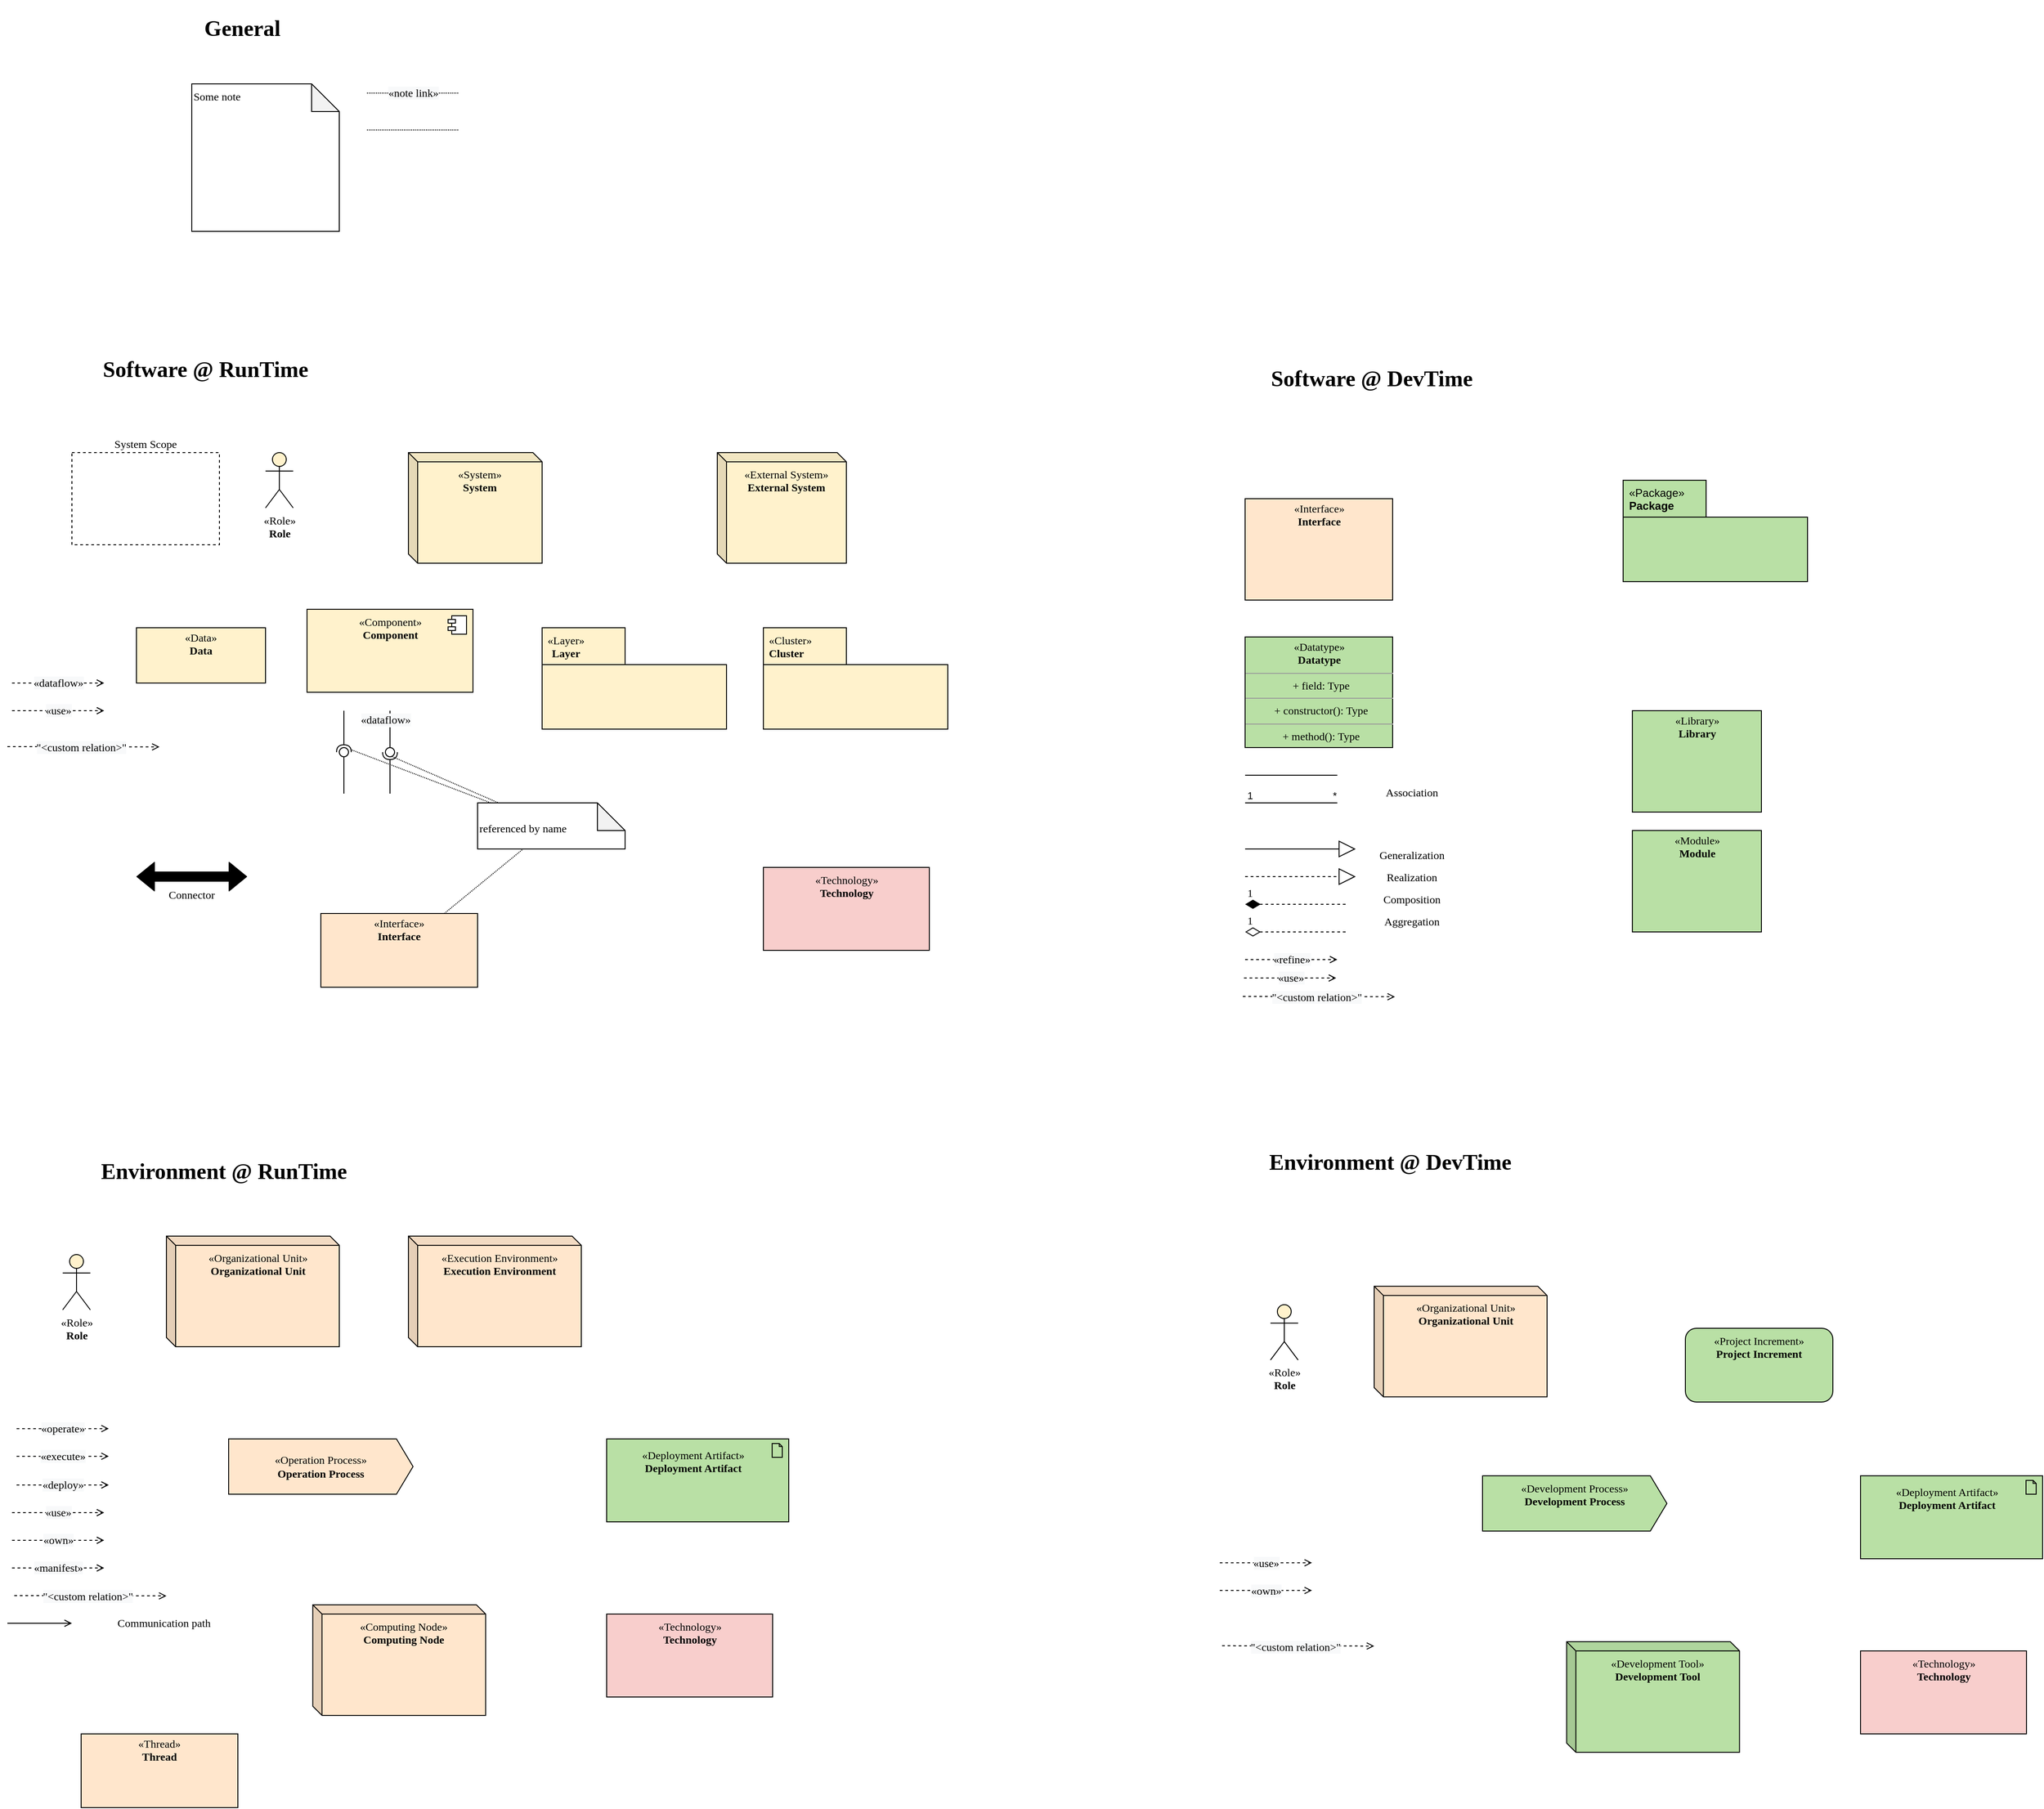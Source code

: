 <mxfile version="13.7.9" type="device"><diagram id="IsiVWeBr1vw5rRuhGQhk" name="Page-1"><mxGraphModel dx="1391" dy="1344" grid="1" gridSize="10" guides="1" tooltips="1" connect="1" arrows="1" fold="1" page="0" pageScale="1" pageWidth="1169" pageHeight="827" math="0" shadow="0"><root><mxCell id="0"/><mxCell id="1" parent="0"/><mxCell id="Uv0TPuTt8m77ocj-x7j1-2" value="&lt;font&gt;&lt;span class=&quot;char&quot;&gt;&lt;span class=&quot;vchar&quot; id=&quot;char-node&quot;&gt;«System&lt;/span&gt;&lt;/span&gt;&lt;span class=&quot;char&quot;&gt;&lt;span class=&quot;vchar&quot; id=&quot;char-node&quot;&gt;»&lt;br&gt;&lt;div&gt;&lt;b&gt;System&lt;/b&gt;&lt;/div&gt;&lt;/span&gt;&lt;/span&gt;&lt;/font&gt;" style="shape=cube;whiteSpace=wrap;html=1;boundedLbl=1;backgroundOutline=1;darkOpacity=0.05;darkOpacity2=0.1;size=10;align=center;verticalAlign=top;fillColor=#fff2cc;fontFamily=Verdana;" parent="1" vertex="1"><mxGeometry x="465" y="150" width="145" height="120" as="geometry"/></mxCell><mxCell id="Uv0TPuTt8m77ocj-x7j1-3" value="&lt;font&gt;&lt;span class=&quot;char&quot;&gt;&lt;span class=&quot;vchar&quot; id=&quot;char-node&quot;&gt;«External System&lt;/span&gt;&lt;/span&gt;&lt;span class=&quot;char&quot;&gt;&lt;span class=&quot;vchar&quot; id=&quot;char-node&quot;&gt;»&lt;br&gt;&lt;div&gt;&lt;b&gt;External System&lt;/b&gt;&lt;/div&gt;&lt;/span&gt;&lt;/span&gt;&lt;/font&gt;" style="shape=cube;whiteSpace=wrap;html=1;boundedLbl=1;backgroundOutline=1;darkOpacity=0.05;darkOpacity2=0.1;size=10;align=center;verticalAlign=top;fillColor=#fff2cc;fontFamily=Verdana;" parent="1" vertex="1"><mxGeometry x="800" y="150" width="140" height="120" as="geometry"/></mxCell><mxCell id="Uv0TPuTt8m77ocj-x7j1-5" value="&lt;span class=&quot;char&quot; style=&quot;&quot;&gt;&lt;span class=&quot;vchar&quot; id=&quot;char-node&quot;&gt;«Role&lt;/span&gt;&lt;/span&gt;&lt;span class=&quot;char&quot; style=&quot;&quot;&gt;&lt;span class=&quot;vchar&quot; id=&quot;char-node&quot;&gt;»&lt;br&gt;&lt;div&gt;&lt;b&gt;Role&lt;/b&gt;&lt;/div&gt;&lt;/span&gt;&lt;/span&gt;" style="shape=umlActor;verticalLabelPosition=bottom;verticalAlign=top;html=1;outlineConnect=0;fillColor=#fff2cc;fontFamily=Verdana;" parent="1" vertex="1"><mxGeometry x="310" y="150" width="30" height="60" as="geometry"/></mxCell><mxCell id="Uv0TPuTt8m77ocj-x7j1-8" value="&lt;p style=&quot;margin: 0px ; margin-top: 4px ; text-align: center&quot;&gt;&lt;font&gt;&lt;span class=&quot;char&quot;&gt;&lt;span class=&quot;vchar&quot; id=&quot;char-node&quot;&gt;«Data&lt;/span&gt;&lt;/span&gt;&lt;span class=&quot;char&quot;&gt;&lt;span class=&quot;vchar&quot; id=&quot;char-node&quot;&gt;»&lt;br&gt;&lt;/span&gt;&lt;/span&gt;&lt;/font&gt;&lt;/p&gt;&lt;div style=&quot;text-align: center&quot;&gt;&lt;b&gt;&lt;font&gt;Data&lt;/font&gt;&lt;/b&gt;&lt;/div&gt;&lt;p style=&quot;margin: 0px 0px 0px 4px&quot;&gt;&lt;br&gt;&lt;/p&gt;" style="verticalAlign=top;align=left;overflow=fill;fontSize=12;fontFamily=Verdana;html=1;fillColor=#fff2cc;" parent="1" vertex="1"><mxGeometry x="170" y="340" width="140" height="60" as="geometry"/></mxCell><mxCell id="Uv0TPuTt8m77ocj-x7j1-9" value="&lt;font&gt;«Component»&lt;br&gt;&lt;b&gt;Component&lt;/b&gt;&lt;/font&gt;" style="html=1;dropTarget=0;verticalAlign=top;fillColor=#fff2cc;fontFamily=Verdana;" parent="1" vertex="1"><mxGeometry x="355" y="320" width="180" height="90" as="geometry"/></mxCell><mxCell id="Uv0TPuTt8m77ocj-x7j1-10" value="" style="shape=component;jettyWidth=8;jettyHeight=4;fontFamily=Verdana;" parent="Uv0TPuTt8m77ocj-x7j1-9" vertex="1"><mxGeometry x="1" width="20" height="20" relative="1" as="geometry"><mxPoint x="-27" y="7" as="offset"/></mxGeometry></mxCell><mxCell id="Uv0TPuTt8m77ocj-x7j1-11" value="«Technology»&lt;br&gt;&lt;b&gt;Technology&lt;/b&gt;" style="html=1;fillColor=#f8cecc;verticalAlign=top;fontFamily=Verdana;" parent="1" vertex="1"><mxGeometry x="850" y="600" width="180" height="90" as="geometry"/></mxCell><mxCell id="Uv0TPuTt8m77ocj-x7j1-12" value="&lt;span class=&quot;char&quot; style=&quot;font-weight: 400; text-align: center;&quot;&gt;&lt;span class=&quot;vchar&quot; id=&quot;char-node&quot;&gt;«Layer&lt;/span&gt;&lt;/span&gt;&lt;span class=&quot;char&quot; style=&quot;font-weight: 400; text-align: center;&quot;&gt;&lt;span class=&quot;vchar&quot; id=&quot;char-node&quot;&gt;»&lt;br&gt;&lt;div&gt;&lt;b&gt;Layer&lt;/b&gt;&lt;/div&gt;&lt;/span&gt;&lt;/span&gt;" style="shape=folder;fontStyle=1;spacingTop=0;tabWidth=90;tabHeight=40;tabPosition=left;html=1;align=left;verticalAlign=top;labelPosition=center;verticalLabelPosition=middle;fontSize=12;fillColor=#fff2cc;fontFamily=Verdana;spacingLeft=4;" parent="1" vertex="1"><mxGeometry x="610" y="340" width="200" height="110" as="geometry"/></mxCell><mxCell id="Uv0TPuTt8m77ocj-x7j1-13" value="&lt;span class=&quot;char&quot; style=&quot;font-weight: 400;&quot;&gt;&lt;span class=&quot;vchar&quot; id=&quot;char-node&quot;&gt;«Cluster&lt;/span&gt;&lt;/span&gt;&lt;span class=&quot;char&quot; style=&quot;font-weight: 400;&quot;&gt;&lt;span class=&quot;vchar&quot; id=&quot;char-node&quot;&gt;»&lt;br&gt;&lt;div&gt;&lt;b&gt;Cluster&lt;/b&gt;&lt;/div&gt;&lt;/span&gt;&lt;/span&gt;" style="shape=folder;fontStyle=1;spacingTop=0;tabWidth=90;tabHeight=40;tabPosition=left;html=1;align=left;verticalAlign=top;labelPosition=center;verticalLabelPosition=middle;fontSize=12;fillColor=#fff2cc;fontFamily=Verdana;spacingLeft=4;" parent="1" vertex="1"><mxGeometry x="850" y="340" width="200" height="110" as="geometry"/></mxCell><mxCell id="Uv0TPuTt8m77ocj-x7j1-17" value="" style="group;fontFamily=Verdana;" parent="1" vertex="1" connectable="0"><mxGeometry x="170" y="610" width="120" height="30" as="geometry"/></mxCell><mxCell id="Uv0TPuTt8m77ocj-x7j1-14" value="" style="shape=flexArrow;endArrow=classic;startArrow=classic;html=1;fontSize=12;fillColor=#000000;fontFamily=Verdana;" parent="Uv0TPuTt8m77ocj-x7j1-17" edge="1"><mxGeometry width="50" height="50" relative="1" as="geometry"><mxPoint as="sourcePoint"/><mxPoint x="120" as="targetPoint"/></mxGeometry></mxCell><mxCell id="Uv0TPuTt8m77ocj-x7j1-15" value="Connector" style="text;html=1;strokeColor=none;fillColor=none;align=center;verticalAlign=middle;whiteSpace=wrap;rounded=0;fontSize=12;fontFamily=Verdana;" parent="Uv0TPuTt8m77ocj-x7j1-17" vertex="1"><mxGeometry x="40" y="10" width="40" height="20" as="geometry"/></mxCell><mxCell id="Uv0TPuTt8m77ocj-x7j1-20" value="" style="endArrow=open;html=1;fillColor=#000000;fontFamily=Verdana;fontSize=12;endFill=0;dashed=1;" parent="1" edge="1"><mxGeometry relative="1" as="geometry"><mxPoint x="35" y="430" as="sourcePoint"/><mxPoint x="135" y="430" as="targetPoint"/></mxGeometry></mxCell><mxCell id="Uv0TPuTt8m77ocj-x7j1-21" value="&lt;span style=&quot;font-size: 12px; background-color: rgb(248, 249, 250);&quot;&gt;«use»&lt;/span&gt;" style="edgeLabel;resizable=0;html=1;align=center;verticalAlign=middle;fontFamily=Verdana;" parent="Uv0TPuTt8m77ocj-x7j1-20" connectable="0" vertex="1"><mxGeometry relative="1" as="geometry"/></mxCell><mxCell id="Uv0TPuTt8m77ocj-x7j1-22" value="" style="endArrow=open;html=1;fillColor=#000000;fontFamily=Verdana;fontSize=12;endFill=0;dashed=1;" parent="1" edge="1"><mxGeometry relative="1" as="geometry"><mxPoint x="35" y="400" as="sourcePoint"/><mxPoint x="135" y="400" as="targetPoint"/></mxGeometry></mxCell><mxCell id="Uv0TPuTt8m77ocj-x7j1-23" value="&lt;span style=&quot;font-size: 12px; background-color: rgb(248, 249, 250);&quot;&gt;«dataflow»&lt;/span&gt;" style="edgeLabel;resizable=0;html=1;align=center;verticalAlign=middle;fontFamily=Verdana;" parent="Uv0TPuTt8m77ocj-x7j1-22" connectable="0" vertex="1"><mxGeometry relative="1" as="geometry"/></mxCell><mxCell id="Uv0TPuTt8m77ocj-x7j1-25" value="&lt;h1&gt;Software @ RunTime&lt;/h1&gt;" style="text;html=1;strokeColor=none;fillColor=none;align=center;verticalAlign=middle;whiteSpace=wrap;rounded=0;fontFamily=Verdana;fontSize=12;" parent="1" vertex="1"><mxGeometry x="80" y="50" width="330" height="20" as="geometry"/></mxCell><mxCell id="Uv0TPuTt8m77ocj-x7j1-27" value="&lt;h1&gt;General&lt;/h1&gt;" style="text;html=1;strokeColor=none;fillColor=none;align=center;verticalAlign=middle;whiteSpace=wrap;rounded=0;fontFamily=Verdana;fontSize=12;" parent="1" vertex="1"><mxGeometry x="120" y="-320" width="330" height="20" as="geometry"/></mxCell><mxCell id="Uv0TPuTt8m77ocj-x7j1-28" value="Some note" style="shape=note;whiteSpace=wrap;html=1;backgroundOutline=1;darkOpacity=0.05;fontFamily=Verdana;fontSize=12;align=left;verticalAlign=top;" parent="1" vertex="1"><mxGeometry x="230" y="-250" width="160" height="160" as="geometry"/></mxCell><mxCell id="Uv0TPuTt8m77ocj-x7j1-29" value="" style="endArrow=none;html=1;fillColor=#000000;fontFamily=Verdana;fontSize=12;endFill=0;dashed=1;dashPattern=1 1;" parent="1" edge="1"><mxGeometry relative="1" as="geometry"><mxPoint x="420.0" y="-240.0" as="sourcePoint"/><mxPoint x="520.0" y="-240.0" as="targetPoint"/></mxGeometry></mxCell><mxCell id="Uv0TPuTt8m77ocj-x7j1-30" value="&lt;span style=&quot;font-size: 12px; background-color: rgb(248, 249, 250);&quot;&gt;«note link»&lt;/span&gt;" style="edgeLabel;resizable=0;html=1;align=center;verticalAlign=middle;fontFamily=Verdana;" parent="Uv0TPuTt8m77ocj-x7j1-29" connectable="0" vertex="1"><mxGeometry relative="1" as="geometry"/></mxCell><mxCell id="Uv0TPuTt8m77ocj-x7j1-32" value="&lt;p style=&quot;margin: 0px ; margin-top: 4px ; text-align: center&quot;&gt;&lt;font&gt;&lt;span class=&quot;char&quot;&gt;&lt;span class=&quot;vchar&quot; id=&quot;char-node&quot;&gt;«Interface&lt;/span&gt;&lt;/span&gt;&lt;span class=&quot;char&quot;&gt;&lt;span class=&quot;vchar&quot; id=&quot;char-node&quot;&gt;»&lt;br&gt;&lt;/span&gt;&lt;/span&gt;&lt;/font&gt;&lt;/p&gt;&lt;div style=&quot;text-align: center&quot;&gt;&lt;b&gt;&lt;font&gt;Interface&lt;/font&gt;&lt;/b&gt;&lt;/div&gt;&lt;p style=&quot;margin: 0px 0px 0px 4px&quot;&gt;&lt;br&gt;&lt;/p&gt;" style="verticalAlign=top;align=left;overflow=fill;fontSize=12;fontFamily=Verdana;html=1;fillColor=#ffe6cc;" parent="1" vertex="1"><mxGeometry x="370" y="650" width="170" height="80" as="geometry"/></mxCell><mxCell id="Uv0TPuTt8m77ocj-x7j1-39" value="" style="group;fontFamily=Verdana;" parent="1" vertex="1" connectable="0"><mxGeometry x="440" y="430" width="10" height="90" as="geometry"/></mxCell><mxCell id="Uv0TPuTt8m77ocj-x7j1-36" value="" style="rounded=0;orthogonalLoop=1;jettySize=auto;html=1;endArrow=none;endFill=0;fillColor=#000000;fontFamily=Verdana;fontSize=12;" parent="Uv0TPuTt8m77ocj-x7j1-39" target="Uv0TPuTt8m77ocj-x7j1-38" edge="1"><mxGeometry relative="1" as="geometry"><mxPoint x="5" as="sourcePoint"/></mxGeometry></mxCell><mxCell id="Uv0TPuTt8m77ocj-x7j1-37" value="" style="rounded=0;orthogonalLoop=1;jettySize=auto;html=1;endArrow=halfCircle;endFill=0;entryX=0.5;entryY=0.5;entryDx=0;entryDy=0;endSize=6;strokeWidth=1;fillColor=#000000;fontFamily=Verdana;fontSize=12;" parent="Uv0TPuTt8m77ocj-x7j1-39" target="Uv0TPuTt8m77ocj-x7j1-38" edge="1"><mxGeometry relative="1" as="geometry"><mxPoint x="5" y="90" as="sourcePoint"/></mxGeometry></mxCell><mxCell id="Uv0TPuTt8m77ocj-x7j1-38" value="" style="ellipse;whiteSpace=wrap;html=1;fontFamily=Verdana;fontSize=12;fontColor=#000000;align=center;strokeColor=#000000;fillColor=#ffffff;points=[];aspect=fixed;resizable=0;" parent="Uv0TPuTt8m77ocj-x7j1-39" vertex="1"><mxGeometry y="40" width="10" height="10" as="geometry"/></mxCell><mxCell id="Uv0TPuTt8m77ocj-x7j1-40" value="" style="group;fontFamily=Verdana;" parent="1" vertex="1" connectable="0"><mxGeometry x="390" y="430" width="10" height="90" as="geometry"/></mxCell><mxCell id="Uv0TPuTt8m77ocj-x7j1-33" value="" style="rounded=0;orthogonalLoop=1;jettySize=auto;html=1;endArrow=none;endFill=0;fillColor=#000000;fontFamily=Verdana;fontSize=12;" parent="Uv0TPuTt8m77ocj-x7j1-40" target="Uv0TPuTt8m77ocj-x7j1-35" edge="1"><mxGeometry relative="1" as="geometry"><mxPoint x="5" y="90" as="sourcePoint"/></mxGeometry></mxCell><mxCell id="Uv0TPuTt8m77ocj-x7j1-34" value="" style="rounded=0;orthogonalLoop=1;jettySize=auto;html=1;endArrow=halfCircle;endFill=0;entryX=0.5;entryY=0.5;entryDx=0;entryDy=0;endSize=6;strokeWidth=1;fillColor=#000000;fontFamily=Verdana;fontSize=12;" parent="Uv0TPuTt8m77ocj-x7j1-40" target="Uv0TPuTt8m77ocj-x7j1-35" edge="1"><mxGeometry relative="1" as="geometry"><mxPoint x="5" as="sourcePoint"/></mxGeometry></mxCell><mxCell id="Uv0TPuTt8m77ocj-x7j1-35" value="" style="ellipse;whiteSpace=wrap;html=1;fontFamily=Verdana;fontSize=12;fontColor=#000000;align=center;strokeColor=#000000;fillColor=#ffffff;points=[];aspect=fixed;resizable=0;" parent="Uv0TPuTt8m77ocj-x7j1-40" vertex="1"><mxGeometry y="40" width="10" height="10" as="geometry"/></mxCell><mxCell id="Uv0TPuTt8m77ocj-x7j1-43" value="&lt;h1&gt;Environment @ RunTime&lt;/h1&gt;" style="text;html=1;strokeColor=none;fillColor=none;align=center;verticalAlign=middle;whiteSpace=wrap;rounded=0;fontFamily=Verdana;fontSize=12;" parent="1" vertex="1"><mxGeometry x="80" y="920" width="370" height="20" as="geometry"/></mxCell><mxCell id="Uv0TPuTt8m77ocj-x7j1-44" value="&lt;font&gt;&lt;span class=&quot;char&quot;&gt;&lt;span class=&quot;vchar&quot; id=&quot;char-node&quot;&gt;«Organizational Unit&lt;/span&gt;&lt;/span&gt;&lt;span class=&quot;char&quot;&gt;&lt;span class=&quot;vchar&quot; id=&quot;char-node&quot;&gt;»&lt;br&gt;&lt;div&gt;&lt;b&gt;Organizational Unit&lt;/b&gt;&lt;/div&gt;&lt;/span&gt;&lt;/span&gt;&lt;/font&gt;" style="shape=cube;whiteSpace=wrap;html=1;boundedLbl=1;backgroundOutline=1;darkOpacity=0.05;darkOpacity2=0.1;size=10;align=center;verticalAlign=top;fillColor=#ffe6cc;fontFamily=Verdana;" parent="1" vertex="1"><mxGeometry x="202.5" y="1000" width="187.5" height="120" as="geometry"/></mxCell><mxCell id="Uv0TPuTt8m77ocj-x7j1-46" value="&lt;font&gt;&lt;span class=&quot;char&quot;&gt;&lt;span class=&quot;vchar&quot; id=&quot;char-node&quot;&gt;«Execution Environment&lt;/span&gt;&lt;/span&gt;&lt;span class=&quot;char&quot;&gt;&lt;span class=&quot;vchar&quot; id=&quot;char-node&quot;&gt;»&lt;br&gt;&lt;div&gt;&lt;b&gt;Execution Environment&lt;/b&gt;&lt;/div&gt;&lt;/span&gt;&lt;/span&gt;&lt;/font&gt;" style="shape=cube;whiteSpace=wrap;html=1;boundedLbl=1;backgroundOutline=1;darkOpacity=0.05;darkOpacity2=0.1;size=10;align=center;verticalAlign=top;fillColor=#ffe6cc;fontFamily=Verdana;" parent="1" vertex="1"><mxGeometry x="465" y="1000" width="187.5" height="120" as="geometry"/></mxCell><mxCell id="Uv0TPuTt8m77ocj-x7j1-47" value="&lt;br&gt;referenced by name" style="shape=note;whiteSpace=wrap;html=1;backgroundOutline=1;darkOpacity=0.05;fontFamily=Verdana;fontSize=12;align=left;verticalAlign=top;" parent="1" vertex="1"><mxGeometry x="540" y="530" width="160" height="50" as="geometry"/></mxCell><mxCell id="Uv0TPuTt8m77ocj-x7j1-48" value="" style="endArrow=none;html=1;fillColor=#000000;fontFamily=Verdana;fontSize=12;endFill=0;dashed=1;dashPattern=1 1;" parent="1" source="Uv0TPuTt8m77ocj-x7j1-32" target="Uv0TPuTt8m77ocj-x7j1-47" edge="1"><mxGeometry relative="1" as="geometry"><mxPoint x="465.0" y="570" as="sourcePoint"/><mxPoint x="570" y="620" as="targetPoint"/></mxGeometry></mxCell><mxCell id="Uv0TPuTt8m77ocj-x7j1-50" value="" style="endArrow=none;html=1;fillColor=#000000;fontFamily=Verdana;fontSize=12;endFill=0;dashed=1;dashPattern=1 1;exitX=1.365;exitY=0.265;exitDx=0;exitDy=0;exitPerimeter=0;" parent="1" source="Uv0TPuTt8m77ocj-x7j1-35" target="Uv0TPuTt8m77ocj-x7j1-47" edge="1"><mxGeometry relative="1" as="geometry"><mxPoint x="395" y="500" as="sourcePoint"/><mxPoint x="575.0" y="580" as="targetPoint"/></mxGeometry></mxCell><mxCell id="Uv0TPuTt8m77ocj-x7j1-51" value="" style="endArrow=none;html=1;fillColor=#000000;fontFamily=Verdana;fontSize=12;endFill=0;dashed=1;dashPattern=1 1;exitX=0.718;exitY=0.971;exitDx=0;exitDy=0;exitPerimeter=0;" parent="1" source="Uv0TPuTt8m77ocj-x7j1-38" target="Uv0TPuTt8m77ocj-x7j1-47" edge="1"><mxGeometry relative="1" as="geometry"><mxPoint x="485.0" y="590" as="sourcePoint"/><mxPoint x="585.0" y="590" as="targetPoint"/></mxGeometry></mxCell><mxCell id="Uv0TPuTt8m77ocj-x7j1-53" value="&lt;span class=&quot;char&quot;&gt;&lt;span class=&quot;vchar&quot; id=&quot;char-node&quot;&gt;«Operation Process&lt;/span&gt;&lt;/span&gt;&lt;span class=&quot;char&quot;&gt;&lt;span class=&quot;vchar&quot; id=&quot;char-node&quot;&gt;»&lt;br&gt;&lt;div&gt;&lt;b&gt;Operation Process&lt;/b&gt;&lt;/div&gt;&lt;/span&gt;&lt;/span&gt;" style="html=1;shape=mxgraph.sysml.sendSigAct;strokeWidth=1;whiteSpace=wrap;align=center;fontFamily=Verdana;fontSize=12;fillColor=#ffe6cc;" parent="1" vertex="1"><mxGeometry x="270" y="1220" width="200" height="60" as="geometry"/></mxCell><mxCell id="Uv0TPuTt8m77ocj-x7j1-61" value="&lt;p style=&quot;margin: 4px 0px 0px;&quot;&gt;&lt;font&gt;&lt;span class=&quot;char&quot;&gt;&lt;span class=&quot;vchar&quot; id=&quot;char-node&quot;&gt;«Deployment Artifact&lt;/span&gt;&lt;/span&gt;&lt;span class=&quot;char&quot;&gt;&lt;span class=&quot;vchar&quot; id=&quot;char-node&quot;&gt;»&lt;br&gt;&lt;/span&gt;&lt;/span&gt;&lt;/font&gt;&lt;/p&gt;&lt;div style=&quot;&quot;&gt;&lt;b&gt;&lt;font&gt;Deployment Artifact&lt;/font&gt;&lt;/b&gt;&lt;/div&gt;&lt;p style=&quot;margin: 0px 0px 0px 4px&quot;&gt;&lt;br&gt;&lt;/p&gt;" style="html=1;outlineConnect=0;whiteSpace=wrap;shape=mxgraph.archimate.application;appType=artifact;fontFamily=Verdana;fontSize=12;align=center;verticalAlign=top;spacingRight=10;fillColor=#B9E0A5;" parent="1" vertex="1"><mxGeometry x="680" y="1220" width="197.5" height="90" as="geometry"/></mxCell><mxCell id="Uv0TPuTt8m77ocj-x7j1-62" value="«Technology»&lt;br&gt;&lt;b&gt;Technology&lt;/b&gt;" style="html=1;fillColor=#f8cecc;verticalAlign=top;fontFamily=Verdana;" parent="1" vertex="1"><mxGeometry x="680" y="1410" width="180" height="90" as="geometry"/></mxCell><mxCell id="Uv0TPuTt8m77ocj-x7j1-63" value="&lt;font&gt;&lt;span class=&quot;char&quot;&gt;&lt;span class=&quot;vchar&quot; id=&quot;char-node&quot;&gt;«Computing Node&lt;/span&gt;&lt;/span&gt;&lt;span class=&quot;char&quot;&gt;&lt;span class=&quot;vchar&quot; id=&quot;char-node&quot;&gt;»&lt;br&gt;&lt;div&gt;&lt;b&gt;Computing Node&lt;/b&gt;&lt;/div&gt;&lt;/span&gt;&lt;/span&gt;&lt;/font&gt;" style="shape=cube;whiteSpace=wrap;html=1;boundedLbl=1;backgroundOutline=1;darkOpacity=0.05;darkOpacity2=0.1;size=10;align=center;verticalAlign=top;fillColor=#ffe6cc;fontFamily=Verdana;" parent="1" vertex="1"><mxGeometry x="361.25" y="1400" width="187.5" height="120" as="geometry"/></mxCell><mxCell id="Uv0TPuTt8m77ocj-x7j1-65" value="&lt;p style=&quot;margin: 0px ; margin-top: 4px ; text-align: center&quot;&gt;&lt;font&gt;&lt;span class=&quot;char&quot;&gt;&lt;span class=&quot;vchar&quot; id=&quot;char-node&quot;&gt;«Thread&lt;/span&gt;&lt;/span&gt;&lt;span class=&quot;char&quot;&gt;&lt;span class=&quot;vchar&quot; id=&quot;char-node&quot;&gt;»&lt;br&gt;&lt;/span&gt;&lt;/span&gt;&lt;/font&gt;&lt;/p&gt;&lt;div style=&quot;text-align: center&quot;&gt;&lt;b&gt;&lt;font&gt;Thread&lt;/font&gt;&lt;/b&gt;&lt;/div&gt;&lt;p style=&quot;margin: 0px 0px 0px 4px&quot;&gt;&lt;br&gt;&lt;/p&gt;" style="verticalAlign=top;align=left;overflow=fill;fontSize=12;fontFamily=Verdana;html=1;fillColor=#ffe6cc;" parent="1" vertex="1"><mxGeometry x="110" y="1540" width="170" height="80" as="geometry"/></mxCell><mxCell id="Uv0TPuTt8m77ocj-x7j1-66" value="&lt;span class=&quot;char&quot; style=&quot;&quot;&gt;&lt;span class=&quot;vchar&quot; id=&quot;char-node&quot;&gt;«Role&lt;/span&gt;&lt;/span&gt;&lt;span class=&quot;char&quot; style=&quot;&quot;&gt;&lt;span class=&quot;vchar&quot; id=&quot;char-node&quot;&gt;»&lt;br&gt;&lt;div&gt;&lt;b&gt;Role&lt;/b&gt;&lt;/div&gt;&lt;/span&gt;&lt;/span&gt;" style="shape=umlActor;verticalLabelPosition=bottom;verticalAlign=top;html=1;outlineConnect=0;fillColor=#fff2cc;fontFamily=Verdana;" parent="1" vertex="1"><mxGeometry x="90" y="1020" width="30" height="60" as="geometry"/></mxCell><mxCell id="Uv0TPuTt8m77ocj-x7j1-67" value="" style="endArrow=open;html=1;fillColor=#000000;fontFamily=Verdana;fontSize=12;endFill=0;dashed=1;" parent="1" edge="1"><mxGeometry relative="1" as="geometry"><mxPoint x="40.0" y="1238.82" as="sourcePoint"/><mxPoint x="140.0" y="1238.82" as="targetPoint"/></mxGeometry></mxCell><mxCell id="Uv0TPuTt8m77ocj-x7j1-68" value="&lt;span style=&quot;font-size: 12px; background-color: rgb(248, 249, 250);&quot;&gt;«execute»&lt;/span&gt;" style="edgeLabel;resizable=0;html=1;align=center;verticalAlign=middle;fontFamily=Verdana;" parent="Uv0TPuTt8m77ocj-x7j1-67" connectable="0" vertex="1"><mxGeometry relative="1" as="geometry"/></mxCell><mxCell id="Uv0TPuTt8m77ocj-x7j1-69" value="" style="endArrow=open;html=1;fillColor=#000000;fontFamily=Verdana;fontSize=12;endFill=0;dashed=1;" parent="1" edge="1"><mxGeometry relative="1" as="geometry"><mxPoint x="40.0" y="1208.82" as="sourcePoint"/><mxPoint x="140.0" y="1208.82" as="targetPoint"/></mxGeometry></mxCell><mxCell id="Uv0TPuTt8m77ocj-x7j1-70" value="&lt;span style=&quot;font-size: 12px; background-color: rgb(248, 249, 250);&quot;&gt;«operate»&lt;/span&gt;" style="edgeLabel;resizable=0;html=1;align=center;verticalAlign=middle;fontFamily=Verdana;" parent="Uv0TPuTt8m77ocj-x7j1-69" connectable="0" vertex="1"><mxGeometry relative="1" as="geometry"/></mxCell><mxCell id="Uv0TPuTt8m77ocj-x7j1-72" value="" style="endArrow=open;html=1;fillColor=#000000;fontFamily=Verdana;fontSize=12;endFill=0;dashed=1;" parent="1" edge="1"><mxGeometry relative="1" as="geometry"><mxPoint x="40.0" y="1270.0" as="sourcePoint"/><mxPoint x="140.0" y="1270.0" as="targetPoint"/></mxGeometry></mxCell><mxCell id="Uv0TPuTt8m77ocj-x7j1-73" value="&lt;span style=&quot;font-size: 12px; background-color: rgb(248, 249, 250);&quot;&gt;«deploy»&lt;/span&gt;" style="edgeLabel;resizable=0;html=1;align=center;verticalAlign=middle;fontFamily=Verdana;" parent="Uv0TPuTt8m77ocj-x7j1-72" connectable="0" vertex="1"><mxGeometry relative="1" as="geometry"/></mxCell><mxCell id="Uv0TPuTt8m77ocj-x7j1-74" value="" style="endArrow=open;html=1;fillColor=#000000;fontFamily=Verdana;fontSize=12;endFill=0;dashed=1;" parent="1" edge="1"><mxGeometry relative="1" as="geometry"><mxPoint x="35" y="1300" as="sourcePoint"/><mxPoint x="135" y="1300" as="targetPoint"/></mxGeometry></mxCell><mxCell id="Uv0TPuTt8m77ocj-x7j1-75" value="&lt;span style=&quot;font-size: 12px; background-color: rgb(248, 249, 250);&quot;&gt;«use»&lt;/span&gt;" style="edgeLabel;resizable=0;html=1;align=center;verticalAlign=middle;fontFamily=Verdana;" parent="Uv0TPuTt8m77ocj-x7j1-74" connectable="0" vertex="1"><mxGeometry relative="1" as="geometry"/></mxCell><mxCell id="Uv0TPuTt8m77ocj-x7j1-76" value="" style="endArrow=open;html=1;fillColor=#000000;fontFamily=Verdana;fontSize=12;endFill=0;dashed=1;" parent="1" edge="1"><mxGeometry relative="1" as="geometry"><mxPoint x="35" y="1330" as="sourcePoint"/><mxPoint x="135" y="1330" as="targetPoint"/></mxGeometry></mxCell><mxCell id="Uv0TPuTt8m77ocj-x7j1-77" value="&lt;span style=&quot;font-size: 12px; background-color: rgb(248, 249, 250);&quot;&gt;«own»&lt;/span&gt;" style="edgeLabel;resizable=0;html=1;align=center;verticalAlign=middle;fontFamily=Verdana;" parent="Uv0TPuTt8m77ocj-x7j1-76" connectable="0" vertex="1"><mxGeometry relative="1" as="geometry"/></mxCell><mxCell id="Uv0TPuTt8m77ocj-x7j1-78" value="" style="endArrow=open;html=1;fillColor=#000000;fontFamily=Verdana;fontSize=12;endFill=0;dashed=1;" parent="1" edge="1"><mxGeometry relative="1" as="geometry"><mxPoint x="35" y="1360" as="sourcePoint"/><mxPoint x="135" y="1360" as="targetPoint"/></mxGeometry></mxCell><mxCell id="Uv0TPuTt8m77ocj-x7j1-79" value="&lt;span style=&quot;font-size: 12px; background-color: rgb(248, 249, 250);&quot;&gt;«manifest»&lt;/span&gt;" style="edgeLabel;resizable=0;html=1;align=center;verticalAlign=middle;fontFamily=Verdana;" parent="Uv0TPuTt8m77ocj-x7j1-78" connectable="0" vertex="1"><mxGeometry relative="1" as="geometry"/></mxCell><mxCell id="Uv0TPuTt8m77ocj-x7j1-81" value="" style="endArrow=open;html=1;fillColor=#000000;fontFamily=Verdana;fontSize=12;endFill=0;dashed=1;" parent="1" edge="1"><mxGeometry relative="1" as="geometry"><mxPoint x="30" y="469" as="sourcePoint"/><mxPoint x="195" y="469.31" as="targetPoint"/></mxGeometry></mxCell><mxCell id="Uv0TPuTt8m77ocj-x7j1-82" value="&lt;span style=&quot;font-size: 12px; background-color: rgb(248, 249, 250);&quot;&gt;&quot;&amp;lt;custom relation&amp;gt;&quot;&lt;/span&gt;" style="edgeLabel;resizable=0;html=1;align=center;verticalAlign=middle;fontFamily=Verdana;" parent="Uv0TPuTt8m77ocj-x7j1-81" connectable="0" vertex="1"><mxGeometry relative="1" as="geometry"><mxPoint x="-2.76" y="0.84" as="offset"/></mxGeometry></mxCell><mxCell id="Uv0TPuTt8m77ocj-x7j1-83" value="" style="endArrow=open;html=1;fillColor=#000000;fontFamily=Verdana;fontSize=12;endFill=0;dashed=1;" parent="1" edge="1"><mxGeometry relative="1" as="geometry"><mxPoint x="37.5" y="1390" as="sourcePoint"/><mxPoint x="202.5" y="1390.31" as="targetPoint"/></mxGeometry></mxCell><mxCell id="Uv0TPuTt8m77ocj-x7j1-84" value="&lt;span style=&quot;font-size: 12px; background-color: rgb(248, 249, 250);&quot;&gt;&quot;&amp;lt;custom relation&amp;gt;&quot;&lt;/span&gt;" style="edgeLabel;resizable=0;html=1;align=center;verticalAlign=middle;fontFamily=Verdana;" parent="Uv0TPuTt8m77ocj-x7j1-83" connectable="0" vertex="1"><mxGeometry relative="1" as="geometry"><mxPoint x="-2.76" y="0.84" as="offset"/></mxGeometry></mxCell><mxCell id="Uv0TPuTt8m77ocj-x7j1-85" value="" style="endArrow=open;html=1;fillColor=#000000;fontFamily=Verdana;fontSize=12;endFill=0;" parent="1" edge="1"><mxGeometry width="50" height="50" relative="1" as="geometry"><mxPoint x="30" y="1420" as="sourcePoint"/><mxPoint x="100" y="1420" as="targetPoint"/></mxGeometry></mxCell><mxCell id="Uv0TPuTt8m77ocj-x7j1-86" value="Communication path" style="text;html=1;strokeColor=none;fillColor=none;align=center;verticalAlign=middle;whiteSpace=wrap;rounded=0;fontFamily=Verdana;fontSize=12;" parent="1" vertex="1"><mxGeometry x="120" y="1410" width="160" height="20" as="geometry"/></mxCell><mxCell id="Uv0TPuTt8m77ocj-x7j1-87" value="&lt;h1&gt;Software @ DevTime&lt;/h1&gt;" style="text;html=1;strokeColor=none;fillColor=none;align=center;verticalAlign=middle;whiteSpace=wrap;rounded=0;fontFamily=Verdana;fontSize=12;" parent="1" vertex="1"><mxGeometry x="1345" y="60" width="330" height="20" as="geometry"/></mxCell><mxCell id="Uv0TPuTt8m77ocj-x7j1-88" value="&lt;h1&gt;Environment @ DevTime&lt;/h1&gt;" style="text;html=1;strokeColor=none;fillColor=none;align=center;verticalAlign=middle;whiteSpace=wrap;rounded=0;fontFamily=Verdana;fontSize=12;" parent="1" vertex="1"><mxGeometry x="1345" y="910" width="370" height="20" as="geometry"/></mxCell><mxCell id="Uv0TPuTt8m77ocj-x7j1-91" value="&lt;p style=&quot;margin: 0px ; margin-top: 4px ; text-align: center&quot;&gt;&lt;font&gt;&lt;span class=&quot;char&quot;&gt;&lt;span class=&quot;vchar&quot; id=&quot;char-node&quot;&gt;«Datatype&lt;/span&gt;&lt;/span&gt;&lt;span class=&quot;char&quot;&gt;&lt;span class=&quot;vchar&quot; id=&quot;char-node&quot;&gt;»&lt;br&gt;&lt;/span&gt;&lt;/span&gt;&lt;/font&gt;&lt;/p&gt;&lt;div style=&quot;text-align: center&quot;&gt;&lt;b&gt;&lt;font&gt;Datatype&lt;/font&gt;&lt;/b&gt;&lt;/div&gt;&lt;hr size=&quot;1&quot;&gt;&lt;p style=&quot;margin: 0px 0px 0px 4px&quot;&gt;&lt;font&gt;+ field: Type&lt;/font&gt;&lt;/p&gt;&lt;hr size=&quot;1&quot;&gt;&lt;p style=&quot;margin: 0px ; margin-left: 4px&quot;&gt;&lt;font&gt;+ constructor(): Type&lt;/font&gt;&lt;/p&gt;&lt;hr size=&quot;1&quot;&gt;&lt;p style=&quot;margin: 0px ; margin-left: 4px&quot;&gt;&lt;font&gt;+ method(): Type&lt;/font&gt;&lt;/p&gt;" style="verticalAlign=top;align=center;overflow=fill;fontSize=12;fontFamily=Verdana;html=1;spacingRight=10;fillColor=#B9E0A5;" parent="1" vertex="1"><mxGeometry x="1372.5" y="350" width="160" height="120" as="geometry"/></mxCell><mxCell id="Uv0TPuTt8m77ocj-x7j1-92" value="&lt;p style=&quot;margin: 0px ; margin-top: 4px ; text-align: center&quot;&gt;&lt;font&gt;&lt;span class=&quot;char&quot;&gt;&lt;span class=&quot;vchar&quot; id=&quot;char-node&quot;&gt;«Module&lt;/span&gt;&lt;/span&gt;&lt;span class=&quot;char&quot;&gt;&lt;span class=&quot;vchar&quot; id=&quot;char-node&quot;&gt;»&lt;br&gt;&lt;/span&gt;&lt;/span&gt;&lt;/font&gt;&lt;/p&gt;&lt;div style=&quot;text-align: center&quot;&gt;&lt;b&gt;&lt;font&gt;Module&lt;/font&gt;&lt;/b&gt;&lt;/div&gt;&lt;p style=&quot;margin: 0px 0px 0px 4px&quot;&gt;&lt;br&gt;&lt;/p&gt;" style="verticalAlign=top;align=center;overflow=fill;fontSize=12;fontFamily=Verdana;html=1;spacingRight=0;fillColor=#B9E0A5;" parent="1" vertex="1"><mxGeometry x="1792.5" y="560" width="140" height="110" as="geometry"/></mxCell><object label="&lt;span class=&quot;char&quot; style=&quot;font-weight: 400;&quot;&gt;&lt;span class=&quot;vchar&quot; id=&quot;char-node&quot;&gt;«Package&lt;/span&gt;&lt;/span&gt;&lt;span class=&quot;char&quot; style=&quot;font-weight: 400;&quot;&gt;&lt;span class=&quot;vchar&quot; id=&quot;char-node&quot;&gt;»&lt;br&gt;&lt;div&gt;&lt;b&gt;Package&lt;/b&gt;&lt;/div&gt;&lt;/span&gt;&lt;/span&gt;" stereotype="interface" id="Uv0TPuTt8m77ocj-x7j1-93"><mxCell style="shape=folder;tabWidth=90;tabHeight=40;tabPosition=left;html=1;align=left;verticalAlign=top;labelPosition=center;verticalLabelPosition=middle;fontSize=12;fontFamily=Helvetica;spacingRight=10;spacingLeft=4;fillColor=#B9E0A5;" parent="1" vertex="1"><mxGeometry x="1782.5" y="180" width="200" height="110" as="geometry"/></mxCell></object><mxCell id="Uv0TPuTt8m77ocj-x7j1-94" value="&lt;p style=&quot;margin: 0px ; margin-top: 4px ; text-align: center&quot;&gt;&lt;font&gt;&lt;span class=&quot;char&quot;&gt;&lt;span class=&quot;vchar&quot; id=&quot;char-node&quot;&gt;«Library&lt;/span&gt;&lt;/span&gt;&lt;span class=&quot;char&quot;&gt;&lt;span class=&quot;vchar&quot; id=&quot;char-node&quot;&gt;»&lt;br&gt;&lt;/span&gt;&lt;/span&gt;&lt;/font&gt;&lt;/p&gt;&lt;div style=&quot;text-align: center&quot;&gt;&lt;b&gt;&lt;font&gt;Library&lt;/font&gt;&lt;/b&gt;&lt;/div&gt;&lt;p style=&quot;margin: 0px 0px 0px 4px&quot;&gt;&lt;br&gt;&lt;/p&gt;" style="verticalAlign=top;align=center;overflow=fill;fontSize=12;fontFamily=Verdana;html=1;spacingRight=0;fillColor=#B9E0A5;" parent="1" vertex="1"><mxGeometry x="1792.5" y="430" width="140" height="110" as="geometry"/></mxCell><mxCell id="Uv0TPuTt8m77ocj-x7j1-95" value="&lt;p style=&quot;margin: 0px ; margin-top: 4px ; text-align: center&quot;&gt;&lt;font&gt;&lt;span class=&quot;char&quot;&gt;&lt;span class=&quot;vchar&quot; id=&quot;char-node&quot;&gt;«Interface&lt;/span&gt;&lt;/span&gt;&lt;span class=&quot;char&quot;&gt;&lt;span class=&quot;vchar&quot; id=&quot;char-node&quot;&gt;»&lt;br&gt;&lt;/span&gt;&lt;/span&gt;&lt;/font&gt;&lt;/p&gt;&lt;div style=&quot;text-align: center&quot;&gt;&lt;b&gt;&lt;font&gt;Interface&lt;/font&gt;&lt;/b&gt;&lt;/div&gt;&lt;div style=&quot;text-align: center&quot;&gt;&lt;b&gt;&lt;font&gt;&lt;br&gt;&lt;/font&gt;&lt;/b&gt;&lt;/div&gt;&lt;p style=&quot;margin: 0px 0px 0px 4px&quot;&gt;&lt;br&gt;&lt;/p&gt;" style="verticalAlign=top;align=left;overflow=fill;fontSize=12;fontFamily=Verdana;html=1;fillColor=#ffe6cc;" parent="1" vertex="1"><mxGeometry x="1372.5" y="200" width="160" height="110" as="geometry"/></mxCell><mxCell id="Uv0TPuTt8m77ocj-x7j1-96" value="" style="endArrow=open;html=1;fillColor=#000000;fontFamily=Verdana;fontSize=12;endFill=0;dashed=1;" parent="1" edge="1"><mxGeometry relative="1" as="geometry"><mxPoint x="1372.5" y="700.0" as="sourcePoint"/><mxPoint x="1472.5" y="700.0" as="targetPoint"/></mxGeometry></mxCell><mxCell id="Uv0TPuTt8m77ocj-x7j1-97" value="&lt;span style=&quot;font-size: 12px ; background-color: rgb(248 , 249 , 250)&quot;&gt;«refine»&lt;/span&gt;" style="edgeLabel;resizable=0;html=1;align=center;verticalAlign=middle;fontFamily=Verdana;" parent="Uv0TPuTt8m77ocj-x7j1-96" connectable="0" vertex="1"><mxGeometry relative="1" as="geometry"/></mxCell><mxCell id="Uv0TPuTt8m77ocj-x7j1-100" value="" style="endArrow=open;html=1;fillColor=#000000;fontFamily=Verdana;fontSize=12;endFill=0;dashed=1;" parent="1" edge="1"><mxGeometry relative="1" as="geometry"><mxPoint x="1371.25" y="720" as="sourcePoint"/><mxPoint x="1471.25" y="720" as="targetPoint"/></mxGeometry></mxCell><mxCell id="Uv0TPuTt8m77ocj-x7j1-101" value="&lt;span style=&quot;font-size: 12px; background-color: rgb(248, 249, 250);&quot;&gt;«use»&lt;/span&gt;" style="edgeLabel;resizable=0;html=1;align=center;verticalAlign=middle;fontFamily=Verdana;" parent="Uv0TPuTt8m77ocj-x7j1-100" connectable="0" vertex="1"><mxGeometry relative="1" as="geometry"/></mxCell><mxCell id="Uv0TPuTt8m77ocj-x7j1-102" value="" style="endArrow=open;html=1;fillColor=#000000;fontFamily=Verdana;fontSize=12;endFill=0;dashed=1;" parent="1" edge="1"><mxGeometry relative="1" as="geometry"><mxPoint x="1370" y="740" as="sourcePoint"/><mxPoint x="1535" y="740.31" as="targetPoint"/></mxGeometry></mxCell><mxCell id="Uv0TPuTt8m77ocj-x7j1-103" value="&lt;span style=&quot;font-size: 12px; background-color: rgb(248, 249, 250);&quot;&gt;&quot;&amp;lt;custom relation&amp;gt;&quot;&lt;/span&gt;" style="edgeLabel;resizable=0;html=1;align=center;verticalAlign=middle;fontFamily=Verdana;" parent="Uv0TPuTt8m77ocj-x7j1-102" connectable="0" vertex="1"><mxGeometry relative="1" as="geometry"><mxPoint x="-2.76" y="0.84" as="offset"/></mxGeometry></mxCell><mxCell id="Uv0TPuTt8m77ocj-x7j1-104" value="" style="endArrow=none;html=1;fillColor=#000000;fontFamily=Verdana;fontSize=12;endFill=0;" parent="1" edge="1"><mxGeometry relative="1" as="geometry"><mxPoint x="1372.5" y="500" as="sourcePoint"/><mxPoint x="1472.5" y="500" as="targetPoint"/></mxGeometry></mxCell><mxCell id="Uv0TPuTt8m77ocj-x7j1-106" value="&lt;p style=&quot;line-height: 320%&quot;&gt;Association&lt;/p&gt;&lt;p style=&quot;line-height: 200%&quot;&gt;&lt;br&gt;Generalization&lt;br&gt;Realization&lt;br&gt;Composition&lt;br&gt;Aggregation&lt;br&gt;&lt;/p&gt;" style="text;html=1;align=center;verticalAlign=middle;resizable=0;points=[];autosize=1;fontSize=12;fontFamily=Verdana;" parent="1" vertex="1"><mxGeometry x="1502.5" y="485" width="100" height="200" as="geometry"/></mxCell><mxCell id="Uv0TPuTt8m77ocj-x7j1-107" value="" style="endArrow=none;html=1;edgeStyle=orthogonalEdgeStyle;fillColor=#000000;fontFamily=Verdana;fontSize=12;" parent="1" edge="1"><mxGeometry relative="1" as="geometry"><mxPoint x="1372.5" y="530" as="sourcePoint"/><mxPoint x="1472.5" y="530" as="targetPoint"/></mxGeometry></mxCell><mxCell id="Uv0TPuTt8m77ocj-x7j1-108" value="1" style="edgeLabel;resizable=0;html=1;align=left;verticalAlign=bottom;" parent="Uv0TPuTt8m77ocj-x7j1-107" connectable="0" vertex="1"><mxGeometry x="-1" relative="1" as="geometry"/></mxCell><mxCell id="Uv0TPuTt8m77ocj-x7j1-109" value="*" style="edgeLabel;resizable=0;html=1;align=right;verticalAlign=bottom;" parent="Uv0TPuTt8m77ocj-x7j1-107" connectable="0" vertex="1"><mxGeometry x="1" relative="1" as="geometry"/></mxCell><mxCell id="Uv0TPuTt8m77ocj-x7j1-111" value="" style="endArrow=block;endSize=16;endFill=0;html=1;fillColor=#000000;fontFamily=Verdana;fontSize=12;" parent="1" edge="1"><mxGeometry width="160" relative="1" as="geometry"><mxPoint x="1372.5" y="580" as="sourcePoint"/><mxPoint x="1492.5" y="580" as="targetPoint"/></mxGeometry></mxCell><mxCell id="Uv0TPuTt8m77ocj-x7j1-112" value="" style="endArrow=block;endSize=16;endFill=0;html=1;fillColor=#000000;fontFamily=Verdana;fontSize=12;dashed=1;" parent="1" edge="1"><mxGeometry width="160" relative="1" as="geometry"><mxPoint x="1372.5" y="610" as="sourcePoint"/><mxPoint x="1492.5" y="610" as="targetPoint"/></mxGeometry></mxCell><mxCell id="Uv0TPuTt8m77ocj-x7j1-113" value="1" style="endArrow=none;html=1;endSize=12;startArrow=diamondThin;startSize=14;startFill=1;edgeStyle=orthogonalEdgeStyle;align=left;verticalAlign=bottom;dashed=1;fillColor=#000000;fontFamily=Verdana;fontSize=12;endFill=0;" parent="1" edge="1"><mxGeometry x="-1" y="3" relative="1" as="geometry"><mxPoint x="1372.5" y="640" as="sourcePoint"/><mxPoint x="1482.5" y="640" as="targetPoint"/></mxGeometry></mxCell><mxCell id="Uv0TPuTt8m77ocj-x7j1-114" value="1" style="endArrow=none;html=1;endSize=12;startArrow=diamondThin;startSize=14;startFill=0;edgeStyle=orthogonalEdgeStyle;align=left;verticalAlign=bottom;dashed=1;fillColor=#000000;fontFamily=Verdana;fontSize=12;endFill=0;" parent="1" edge="1"><mxGeometry x="-1" y="3" relative="1" as="geometry"><mxPoint x="1372.5" y="670" as="sourcePoint"/><mxPoint x="1482.5" y="670" as="targetPoint"/></mxGeometry></mxCell><mxCell id="Uv0TPuTt8m77ocj-x7j1-115" value="&lt;font&gt;&lt;span class=&quot;char&quot;&gt;&lt;span class=&quot;vchar&quot; id=&quot;char-node&quot;&gt;«Organizational Unit&lt;/span&gt;&lt;/span&gt;&lt;span class=&quot;char&quot;&gt;&lt;span class=&quot;vchar&quot; id=&quot;char-node&quot;&gt;»&lt;br&gt;&lt;div&gt;&lt;b&gt;Organizational Unit&lt;/b&gt;&lt;/div&gt;&lt;/span&gt;&lt;/span&gt;&lt;/font&gt;" style="shape=cube;whiteSpace=wrap;html=1;boundedLbl=1;backgroundOutline=1;darkOpacity=0.05;darkOpacity2=0.1;size=10;align=center;verticalAlign=top;fillColor=#ffe6cc;fontFamily=Verdana;" parent="1" vertex="1"><mxGeometry x="1512.5" y="1054.41" width="187.5" height="120" as="geometry"/></mxCell><mxCell id="Uv0TPuTt8m77ocj-x7j1-116" value="&lt;span class=&quot;char&quot; style=&quot;&quot;&gt;&lt;span class=&quot;vchar&quot; id=&quot;char-node&quot;&gt;«Role&lt;/span&gt;&lt;/span&gt;&lt;span class=&quot;char&quot; style=&quot;&quot;&gt;&lt;span class=&quot;vchar&quot; id=&quot;char-node&quot;&gt;»&lt;br&gt;&lt;div&gt;&lt;b&gt;Role&lt;/b&gt;&lt;/div&gt;&lt;/span&gt;&lt;/span&gt;" style="shape=umlActor;verticalLabelPosition=bottom;verticalAlign=top;html=1;outlineConnect=0;fillColor=#fff2cc;fontFamily=Verdana;" parent="1" vertex="1"><mxGeometry x="1400" y="1074.41" width="30" height="60" as="geometry"/></mxCell><mxCell id="Uv0TPuTt8m77ocj-x7j1-117" value="" style="endArrow=open;html=1;fillColor=#000000;fontFamily=Verdana;fontSize=12;endFill=0;dashed=1;" parent="1" edge="1"><mxGeometry relative="1" as="geometry"><mxPoint x="1345" y="1384.41" as="sourcePoint"/><mxPoint x="1445" y="1384.41" as="targetPoint"/></mxGeometry></mxCell><mxCell id="Uv0TPuTt8m77ocj-x7j1-118" value="&lt;span style=&quot;font-size: 12px; background-color: rgb(248, 249, 250);&quot;&gt;«own»&lt;/span&gt;" style="edgeLabel;resizable=0;html=1;align=center;verticalAlign=middle;fontFamily=Verdana;" parent="Uv0TPuTt8m77ocj-x7j1-117" connectable="0" vertex="1"><mxGeometry relative="1" as="geometry"/></mxCell><mxCell id="Uv0TPuTt8m77ocj-x7j1-119" value="" style="endArrow=open;html=1;fillColor=#000000;fontFamily=Verdana;fontSize=12;endFill=0;dashed=1;" parent="1" edge="1"><mxGeometry relative="1" as="geometry"><mxPoint x="1345" y="1354.41" as="sourcePoint"/><mxPoint x="1445" y="1354.41" as="targetPoint"/></mxGeometry></mxCell><mxCell id="Uv0TPuTt8m77ocj-x7j1-120" value="&lt;span style=&quot;font-size: 12px; background-color: rgb(248, 249, 250);&quot;&gt;«use»&lt;/span&gt;" style="edgeLabel;resizable=0;html=1;align=center;verticalAlign=middle;fontFamily=Verdana;" parent="Uv0TPuTt8m77ocj-x7j1-119" connectable="0" vertex="1"><mxGeometry relative="1" as="geometry"/></mxCell><mxCell id="Uv0TPuTt8m77ocj-x7j1-121" value="" style="endArrow=open;html=1;fillColor=#000000;fontFamily=Verdana;fontSize=12;endFill=0;dashed=1;" parent="1" edge="1"><mxGeometry relative="1" as="geometry"><mxPoint x="1347.5" y="1444.41" as="sourcePoint"/><mxPoint x="1512.5" y="1444.72" as="targetPoint"/></mxGeometry></mxCell><mxCell id="Uv0TPuTt8m77ocj-x7j1-122" value="&lt;span style=&quot;font-size: 12px; background-color: rgb(248, 249, 250);&quot;&gt;&quot;&amp;lt;custom relation&amp;gt;&quot;&lt;/span&gt;" style="edgeLabel;resizable=0;html=1;align=center;verticalAlign=middle;fontFamily=Verdana;" parent="Uv0TPuTt8m77ocj-x7j1-121" connectable="0" vertex="1"><mxGeometry relative="1" as="geometry"><mxPoint x="-2.76" y="0.84" as="offset"/></mxGeometry></mxCell><mxCell id="Uv0TPuTt8m77ocj-x7j1-123" value="&lt;span class=&quot;char&quot;&gt;&lt;span class=&quot;vchar&quot; id=&quot;char-node&quot;&gt;«Development Process&lt;/span&gt;&lt;/span&gt;&lt;span class=&quot;char&quot;&gt;&lt;span class=&quot;vchar&quot; id=&quot;char-node&quot;&gt;»&lt;br&gt;&lt;div&gt;&lt;b&gt;Development Process&lt;/b&gt;&lt;/div&gt;&lt;/span&gt;&lt;/span&gt;" style="html=1;shape=mxgraph.sysml.sendSigAct;whiteSpace=wrap;align=center;fontFamily=Verdana;fontSize=12;fillColor=#B9E0A5;verticalAlign=top;spacingRight=0;" parent="1" vertex="1"><mxGeometry x="1630" y="1260" width="200" height="60" as="geometry"/></mxCell><mxCell id="Uv0TPuTt8m77ocj-x7j1-124" value="&lt;p style=&quot;margin: 4px 0px 0px;&quot;&gt;&lt;font&gt;&lt;span class=&quot;char&quot;&gt;&lt;span class=&quot;vchar&quot; id=&quot;char-node&quot;&gt;«Deployment Artifact&lt;/span&gt;&lt;/span&gt;&lt;span class=&quot;char&quot;&gt;&lt;span class=&quot;vchar&quot; id=&quot;char-node&quot;&gt;»&lt;br&gt;&lt;/span&gt;&lt;/span&gt;&lt;/font&gt;&lt;/p&gt;&lt;div style=&quot;&quot;&gt;&lt;b&gt;&lt;font&gt;Deployment Artifact&lt;/font&gt;&lt;/b&gt;&lt;/div&gt;&lt;p style=&quot;margin: 0px 0px 0px 4px&quot;&gt;&lt;br&gt;&lt;/p&gt;" style="html=1;outlineConnect=0;whiteSpace=wrap;shape=mxgraph.archimate.application;appType=artifact;fontFamily=Verdana;fontSize=12;align=center;verticalAlign=top;spacingRight=10;fillColor=#B9E0A5;" parent="1" vertex="1"><mxGeometry x="2040" y="1260" width="197.5" height="90" as="geometry"/></mxCell><mxCell id="Uv0TPuTt8m77ocj-x7j1-125" value="&lt;font&gt;&lt;span class=&quot;char&quot;&gt;&lt;span class=&quot;vchar&quot; id=&quot;char-node&quot;&gt;«Development Tool&lt;/span&gt;&lt;/span&gt;&lt;span class=&quot;char&quot;&gt;&lt;span class=&quot;vchar&quot; id=&quot;char-node&quot;&gt;»&lt;br&gt;&lt;div&gt;&lt;b&gt;Development Tool&lt;/b&gt;&lt;/div&gt;&lt;/span&gt;&lt;/span&gt;&lt;/font&gt;" style="shape=cube;whiteSpace=wrap;html=1;boundedLbl=1;backgroundOutline=1;darkOpacity=0.05;darkOpacity2=0.1;size=10;align=center;verticalAlign=top;fillColor=#B9E0A5;fontFamily=Verdana;spacingRight=0;" parent="1" vertex="1"><mxGeometry x="1721.25" y="1440" width="187.5" height="120" as="geometry"/></mxCell><mxCell id="Uv0TPuTt8m77ocj-x7j1-126" value="«Technology»&lt;br&gt;&lt;b&gt;Technology&lt;/b&gt;" style="html=1;fillColor=#f8cecc;verticalAlign=top;fontFamily=Verdana;" parent="1" vertex="1"><mxGeometry x="2040" y="1450" width="180" height="90" as="geometry"/></mxCell><mxCell id="Uv0TPuTt8m77ocj-x7j1-128" value="&lt;span style=&quot;&quot;&gt;«&lt;/span&gt;Project Increment&lt;span style=&quot;&quot;&gt;»&lt;/span&gt;&lt;br&gt;&lt;b&gt;Project Increment&lt;/b&gt;" style="rounded=1;whiteSpace=wrap;html=1;strokeColor=#000000;strokeWidth=1;fillColor=#B9E0A5;fontFamily=Verdana;fontSize=12;align=center;verticalAlign=top;" parent="1" vertex="1"><mxGeometry x="1850" y="1100" width="160" height="80" as="geometry"/></mxCell><mxCell id="Uv0TPuTt8m77ocj-x7j1-129" value="System Scope" style="rounded=0;whiteSpace=wrap;html=1;strokeColor=#000000;strokeWidth=1;fontFamily=Verdana;fontSize=12;align=center;fillColor=none;dashed=1;verticalAlign=bottom;labelPosition=center;verticalLabelPosition=top;spacingLeft=0;" parent="1" vertex="1"><mxGeometry x="100" y="150" width="160" height="100" as="geometry"/></mxCell><mxCell id="Uv0TPuTt8m77ocj-x7j1-130" value="" style="endArrow=none;html=1;fillColor=#000000;fontFamily=Verdana;fontSize=12;endFill=0;dashed=1;dashPattern=1 1;" parent="1" edge="1"><mxGeometry relative="1" as="geometry"><mxPoint x="420" y="-200" as="sourcePoint"/><mxPoint x="520" y="-200" as="targetPoint"/></mxGeometry></mxCell><mxCell id="cd2m9QKwkeBotN3zUGlv-5" value="&lt;span style=&quot;font-size: 12px; background-color: rgb(248, 249, 250);&quot;&gt;«dataflow»&lt;/span&gt;" style="edgeLabel;resizable=0;html=1;align=center;verticalAlign=middle;fontFamily=Verdana;" connectable="0" vertex="1" parent="1"><mxGeometry relative="1" as="geometry"><mxPoint x="440" y="440" as="offset"/></mxGeometry></mxCell></root></mxGraphModel></diagram></mxfile>